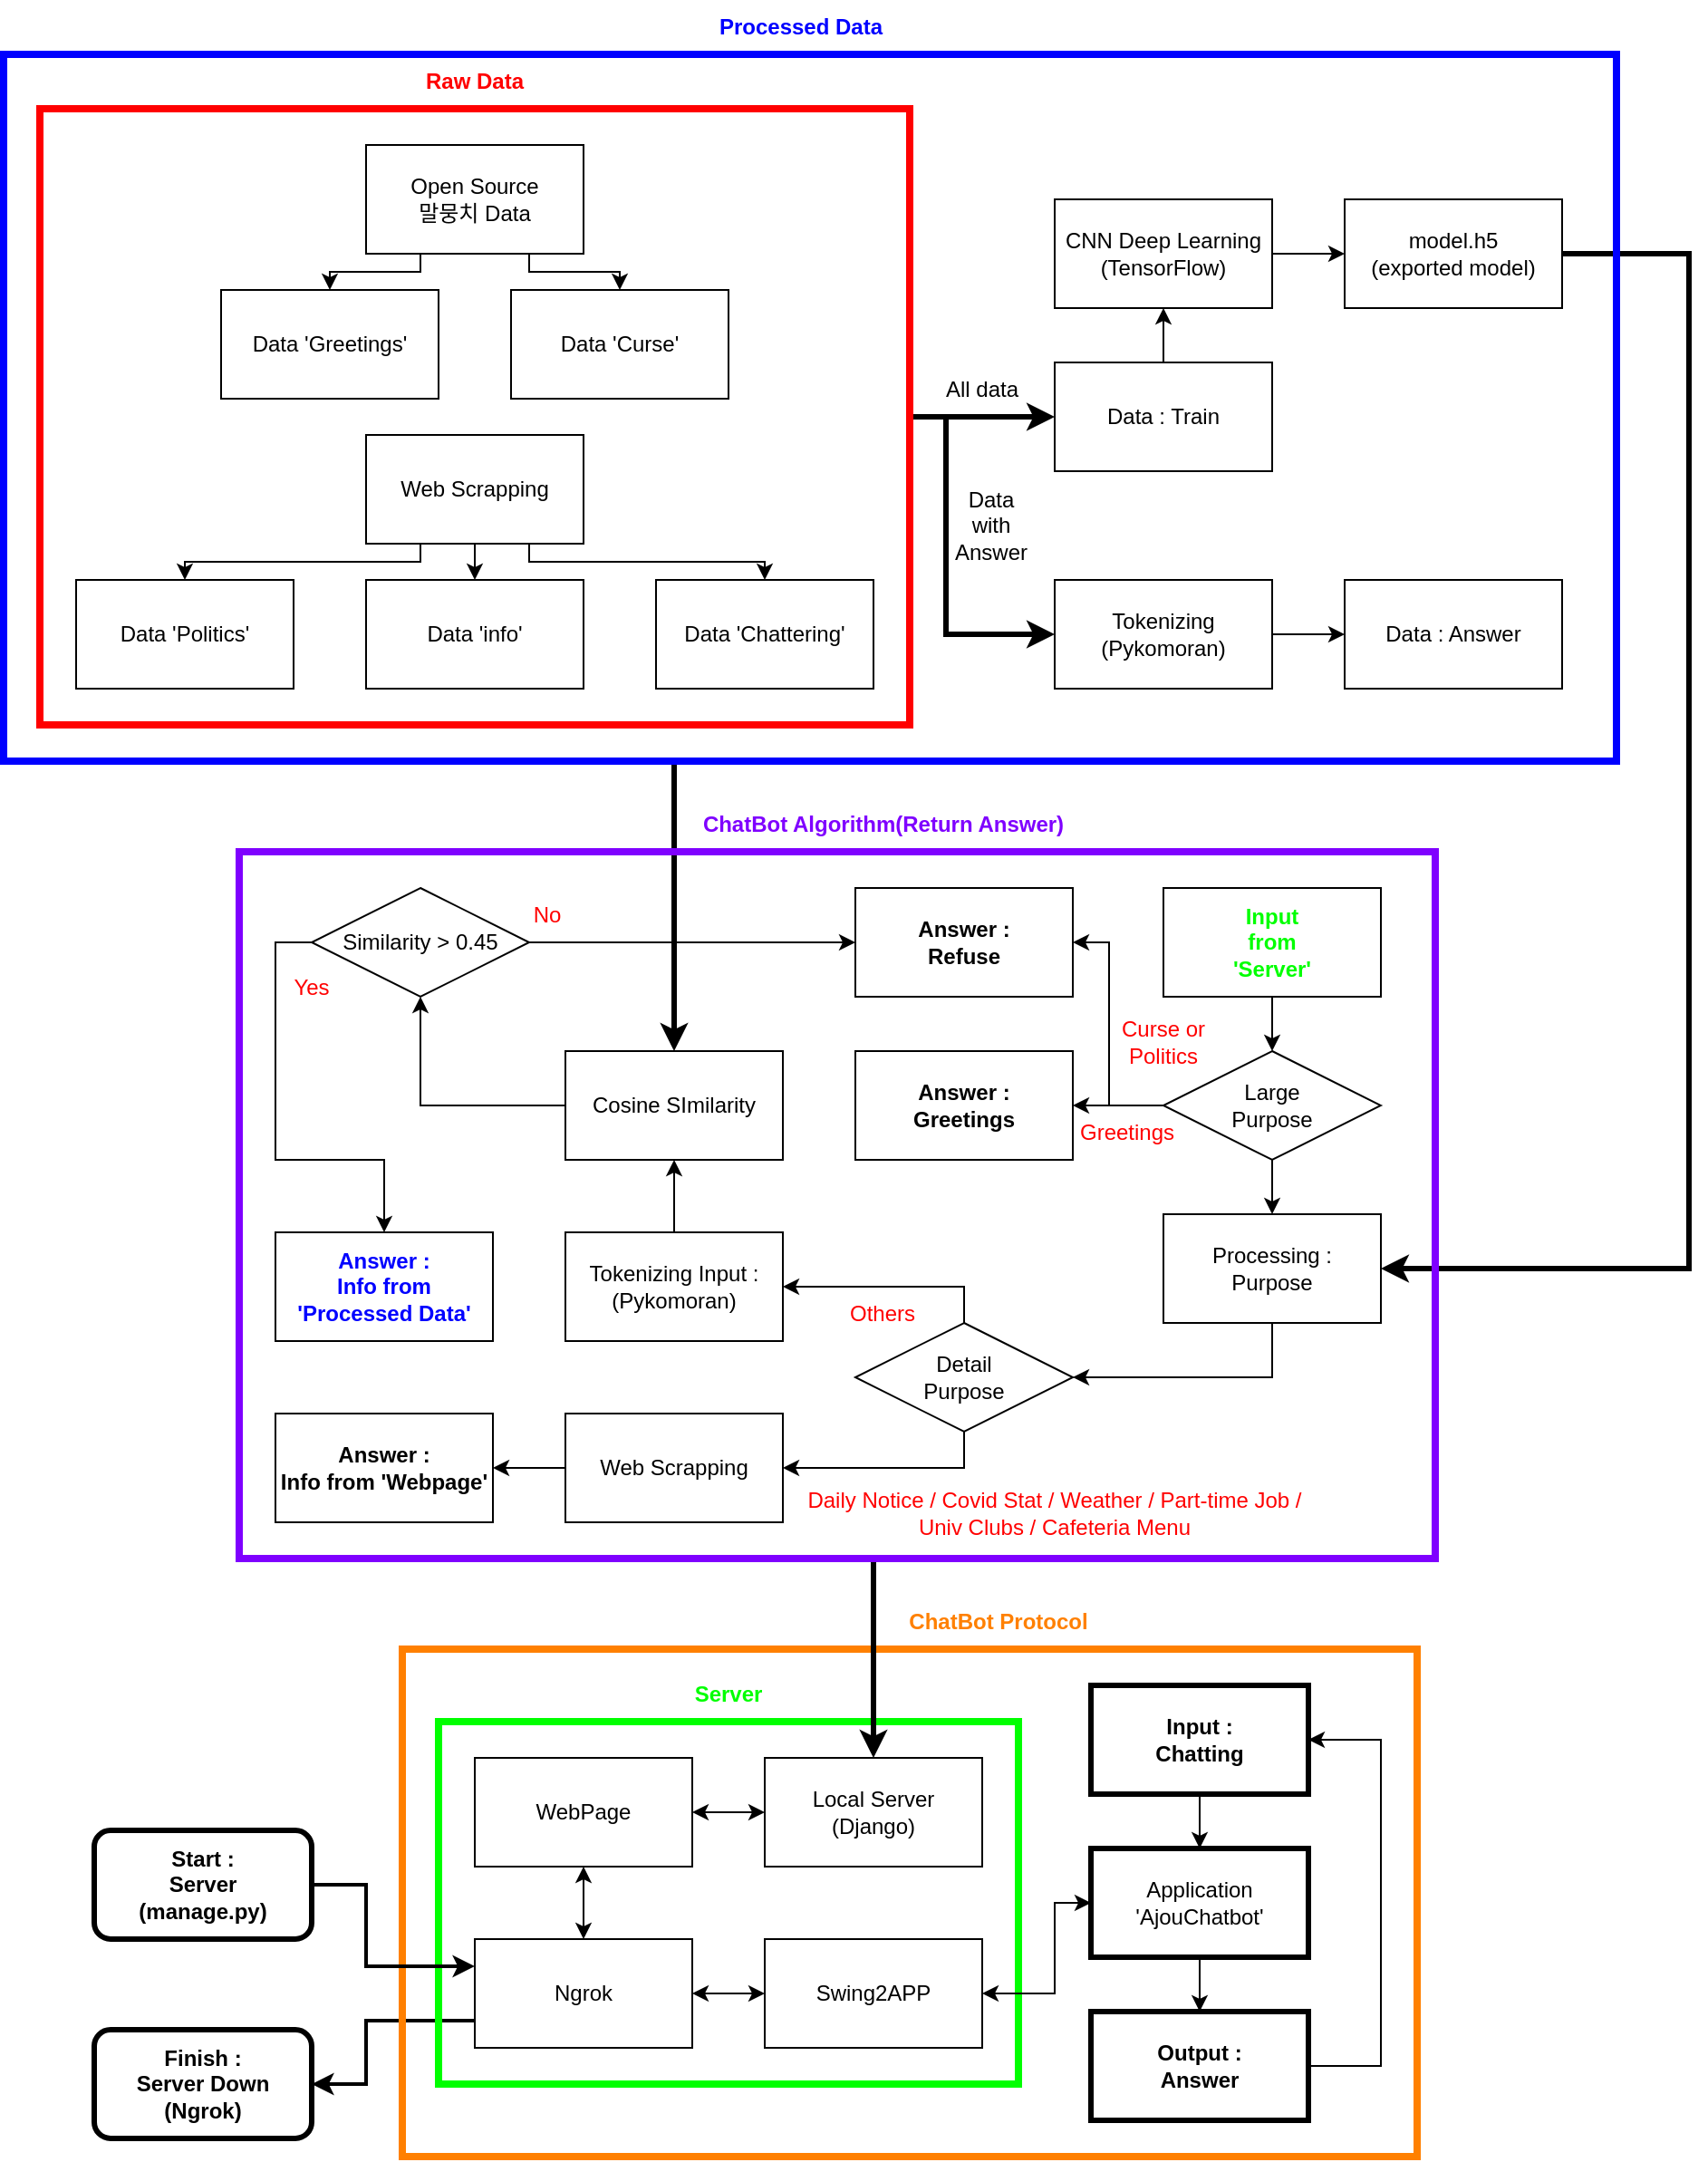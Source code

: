 <mxfile version="17.2.4" type="device"><diagram id="NiWFxKlyH5HA3v3GQp9u" name="Page-1"><mxGraphModel dx="1038" dy="547" grid="1" gridSize="10" guides="1" tooltips="1" connect="1" arrows="1" fold="1" page="1" pageScale="1" pageWidth="827" pageHeight="1169" math="0" shadow="0"><root><mxCell id="0"/><mxCell id="1" parent="0"/><mxCell id="hywdQopC1wd5--Lz7G30-36" style="edgeStyle=orthogonalEdgeStyle;rounded=0;orthogonalLoop=1;jettySize=auto;html=1;exitX=1;exitY=0.5;exitDx=0;exitDy=0;entryX=0;entryY=0.5;entryDx=0;entryDy=0;" edge="1" parent="1" source="hywdQopC1wd5--Lz7G30-11" target="hywdQopC1wd5--Lz7G30-35"><mxGeometry relative="1" as="geometry"/></mxCell><mxCell id="hywdQopC1wd5--Lz7G30-11" value="CNN Deep Learning&lt;br&gt;(TensorFlow)" style="rounded=0;whiteSpace=wrap;html=1;strokeColor=#000000;strokeWidth=1;fillColor=none;" vertex="1" parent="1"><mxGeometry x="600" y="120" width="120" height="60" as="geometry"/></mxCell><mxCell id="hywdQopC1wd5--Lz7G30-111" style="edgeStyle=orthogonalEdgeStyle;rounded=0;orthogonalLoop=1;jettySize=auto;html=1;exitX=0;exitY=0.5;exitDx=0;exitDy=0;entryX=0.5;entryY=1;entryDx=0;entryDy=0;fontColor=#000000;" edge="1" parent="1" source="hywdQopC1wd5--Lz7G30-13" target="hywdQopC1wd5--Lz7G30-110"><mxGeometry relative="1" as="geometry"/></mxCell><mxCell id="hywdQopC1wd5--Lz7G30-13" value="Cosine SImilarity" style="rounded=0;whiteSpace=wrap;html=1;strokeColor=#000000;strokeWidth=1;fillColor=none;" vertex="1" parent="1"><mxGeometry x="330" y="590" width="120" height="60" as="geometry"/></mxCell><mxCell id="hywdQopC1wd5--Lz7G30-21" style="edgeStyle=orthogonalEdgeStyle;rounded=0;orthogonalLoop=1;jettySize=auto;html=1;exitX=0.5;exitY=1;exitDx=0;exitDy=0;entryX=0.5;entryY=0;entryDx=0;entryDy=0;" edge="1" parent="1" source="hywdQopC1wd5--Lz7G30-14" target="hywdQopC1wd5--Lz7G30-18"><mxGeometry relative="1" as="geometry"/></mxCell><mxCell id="hywdQopC1wd5--Lz7G30-22" style="edgeStyle=orthogonalEdgeStyle;rounded=0;orthogonalLoop=1;jettySize=auto;html=1;exitX=0.25;exitY=1;exitDx=0;exitDy=0;entryX=0.5;entryY=0;entryDx=0;entryDy=0;" edge="1" parent="1" source="hywdQopC1wd5--Lz7G30-14" target="hywdQopC1wd5--Lz7G30-17"><mxGeometry relative="1" as="geometry"><Array as="points"><mxPoint x="250" y="320"/><mxPoint x="120" y="320"/></Array></mxGeometry></mxCell><mxCell id="hywdQopC1wd5--Lz7G30-23" style="edgeStyle=orthogonalEdgeStyle;rounded=0;orthogonalLoop=1;jettySize=auto;html=1;exitX=0.75;exitY=1;exitDx=0;exitDy=0;entryX=0.5;entryY=0;entryDx=0;entryDy=0;" edge="1" parent="1" source="hywdQopC1wd5--Lz7G30-14" target="hywdQopC1wd5--Lz7G30-19"><mxGeometry relative="1" as="geometry"><Array as="points"><mxPoint x="310" y="320"/><mxPoint x="440" y="320"/></Array></mxGeometry></mxCell><mxCell id="hywdQopC1wd5--Lz7G30-14" value="Web Scrapping" style="rounded=0;whiteSpace=wrap;html=1;strokeColor=#000000;strokeWidth=1;fillColor=none;" vertex="1" parent="1"><mxGeometry x="220" y="250" width="120" height="60" as="geometry"/></mxCell><mxCell id="hywdQopC1wd5--Lz7G30-15" value="Data 'Greetings'" style="rounded=0;whiteSpace=wrap;html=1;strokeColor=#000000;strokeWidth=1;fillColor=none;" vertex="1" parent="1"><mxGeometry x="140" y="170" width="120" height="60" as="geometry"/></mxCell><mxCell id="hywdQopC1wd5--Lz7G30-16" value="Data 'Curse'" style="rounded=0;whiteSpace=wrap;html=1;strokeColor=#000000;strokeWidth=1;fillColor=none;" vertex="1" parent="1"><mxGeometry x="300" y="170" width="120" height="60" as="geometry"/></mxCell><mxCell id="hywdQopC1wd5--Lz7G30-17" value="Data 'Politics'" style="rounded=0;whiteSpace=wrap;html=1;strokeColor=#000000;strokeWidth=1;fillColor=none;" vertex="1" parent="1"><mxGeometry x="60" y="330" width="120" height="60" as="geometry"/></mxCell><mxCell id="hywdQopC1wd5--Lz7G30-18" value="Data 'info'" style="rounded=0;whiteSpace=wrap;html=1;strokeColor=#000000;strokeWidth=1;fillColor=none;" vertex="1" parent="1"><mxGeometry x="220" y="330" width="120" height="60" as="geometry"/></mxCell><mxCell id="hywdQopC1wd5--Lz7G30-19" value="Data 'Chattering'" style="rounded=0;whiteSpace=wrap;html=1;strokeColor=#000000;strokeWidth=1;fillColor=none;" vertex="1" parent="1"><mxGeometry x="380" y="330" width="120" height="60" as="geometry"/></mxCell><mxCell id="hywdQopC1wd5--Lz7G30-25" style="edgeStyle=orthogonalEdgeStyle;rounded=0;orthogonalLoop=1;jettySize=auto;html=1;exitX=0.25;exitY=1;exitDx=0;exitDy=0;entryX=0.5;entryY=0;entryDx=0;entryDy=0;" edge="1" parent="1" source="hywdQopC1wd5--Lz7G30-24" target="hywdQopC1wd5--Lz7G30-15"><mxGeometry relative="1" as="geometry"><Array as="points"><mxPoint x="250" y="160"/><mxPoint x="200" y="160"/></Array></mxGeometry></mxCell><mxCell id="hywdQopC1wd5--Lz7G30-26" style="edgeStyle=orthogonalEdgeStyle;rounded=0;orthogonalLoop=1;jettySize=auto;html=1;exitX=0.75;exitY=1;exitDx=0;exitDy=0;entryX=0.5;entryY=0;entryDx=0;entryDy=0;" edge="1" parent="1" source="hywdQopC1wd5--Lz7G30-24" target="hywdQopC1wd5--Lz7G30-16"><mxGeometry relative="1" as="geometry"><Array as="points"><mxPoint x="310" y="160"/><mxPoint x="360" y="160"/></Array></mxGeometry></mxCell><mxCell id="hywdQopC1wd5--Lz7G30-24" value="Open Source&lt;br&gt;말뭉치 Data" style="rounded=0;whiteSpace=wrap;html=1;strokeColor=#000000;strokeWidth=1;fillColor=none;" vertex="1" parent="1"><mxGeometry x="220" y="90" width="120" height="60" as="geometry"/></mxCell><mxCell id="hywdQopC1wd5--Lz7G30-30" style="edgeStyle=orthogonalEdgeStyle;rounded=0;orthogonalLoop=1;jettySize=auto;html=1;exitX=1;exitY=0.5;exitDx=0;exitDy=0;entryX=0;entryY=0.5;entryDx=0;entryDy=0;strokeWidth=3;" edge="1" parent="1" source="hywdQopC1wd5--Lz7G30-27" target="hywdQopC1wd5--Lz7G30-28"><mxGeometry relative="1" as="geometry"/></mxCell><mxCell id="hywdQopC1wd5--Lz7G30-31" style="edgeStyle=orthogonalEdgeStyle;rounded=0;orthogonalLoop=1;jettySize=auto;html=1;exitX=1;exitY=0.5;exitDx=0;exitDy=0;entryX=0;entryY=0.5;entryDx=0;entryDy=0;strokeWidth=3;" edge="1" parent="1" source="hywdQopC1wd5--Lz7G30-27" target="hywdQopC1wd5--Lz7G30-29"><mxGeometry relative="1" as="geometry"><Array as="points"><mxPoint x="540" y="240"/><mxPoint x="540" y="360"/></Array></mxGeometry></mxCell><mxCell id="hywdQopC1wd5--Lz7G30-27" value="" style="rounded=0;whiteSpace=wrap;html=1;strokeColor=#FF0000;strokeWidth=4;fillColor=none;fontColor=#FF0000;" vertex="1" parent="1"><mxGeometry x="40" y="70" width="480" height="340" as="geometry"/></mxCell><mxCell id="hywdQopC1wd5--Lz7G30-54" style="edgeStyle=orthogonalEdgeStyle;rounded=0;orthogonalLoop=1;jettySize=auto;html=1;exitX=0.5;exitY=0;exitDx=0;exitDy=0;entryX=0.5;entryY=1;entryDx=0;entryDy=0;" edge="1" parent="1" source="hywdQopC1wd5--Lz7G30-28" target="hywdQopC1wd5--Lz7G30-11"><mxGeometry relative="1" as="geometry"/></mxCell><mxCell id="hywdQopC1wd5--Lz7G30-28" value="Data : Train" style="rounded=0;whiteSpace=wrap;html=1;strokeColor=#000000;strokeWidth=1;fillColor=none;" vertex="1" parent="1"><mxGeometry x="600" y="210" width="120" height="60" as="geometry"/></mxCell><mxCell id="hywdQopC1wd5--Lz7G30-33" style="edgeStyle=orthogonalEdgeStyle;rounded=0;orthogonalLoop=1;jettySize=auto;html=1;exitX=1;exitY=0.5;exitDx=0;exitDy=0;entryX=0;entryY=0.5;entryDx=0;entryDy=0;" edge="1" parent="1" source="hywdQopC1wd5--Lz7G30-29" target="hywdQopC1wd5--Lz7G30-32"><mxGeometry relative="1" as="geometry"/></mxCell><mxCell id="hywdQopC1wd5--Lz7G30-29" value="Tokenizing&lt;br&gt;(Pykomoran)" style="rounded=0;whiteSpace=wrap;html=1;strokeColor=#000000;strokeWidth=1;fillColor=none;" vertex="1" parent="1"><mxGeometry x="600" y="330" width="120" height="60" as="geometry"/></mxCell><mxCell id="hywdQopC1wd5--Lz7G30-32" value="Data : Answer" style="rounded=0;whiteSpace=wrap;html=1;strokeColor=#000000;strokeWidth=1;fillColor=none;" vertex="1" parent="1"><mxGeometry x="760" y="330" width="120" height="60" as="geometry"/></mxCell><mxCell id="hywdQopC1wd5--Lz7G30-75" style="edgeStyle=orthogonalEdgeStyle;rounded=0;orthogonalLoop=1;jettySize=auto;html=1;fontColor=#000000;entryX=1;entryY=0.5;entryDx=0;entryDy=0;strokeWidth=3;exitX=1;exitY=0.5;exitDx=0;exitDy=0;" edge="1" parent="1" source="hywdQopC1wd5--Lz7G30-35" target="hywdQopC1wd5--Lz7G30-50"><mxGeometry relative="1" as="geometry"><mxPoint x="960" y="210" as="sourcePoint"/><mxPoint x="920" y="680" as="targetPoint"/><Array as="points"><mxPoint x="950" y="150"/><mxPoint x="950" y="710"/></Array></mxGeometry></mxCell><mxCell id="hywdQopC1wd5--Lz7G30-35" value="model.h5&lt;br&gt;(exported model)" style="rounded=0;whiteSpace=wrap;html=1;strokeColor=#000000;strokeWidth=1;fillColor=none;" vertex="1" parent="1"><mxGeometry x="760" y="120" width="120" height="60" as="geometry"/></mxCell><mxCell id="hywdQopC1wd5--Lz7G30-59" style="edgeStyle=orthogonalEdgeStyle;rounded=0;orthogonalLoop=1;jettySize=auto;html=1;exitX=0.5;exitY=1;exitDx=0;exitDy=0;entryX=0.5;entryY=0;entryDx=0;entryDy=0;" edge="1" parent="1" source="hywdQopC1wd5--Lz7G30-37" target="hywdQopC1wd5--Lz7G30-46"><mxGeometry relative="1" as="geometry"/></mxCell><mxCell id="hywdQopC1wd5--Lz7G30-37" value="Input :&lt;br&gt;Chatting" style="rounded=0;whiteSpace=wrap;html=1;strokeColor=#000000;strokeWidth=3;fillColor=none;fontStyle=1" vertex="1" parent="1"><mxGeometry x="620" y="940" width="120" height="60" as="geometry"/></mxCell><mxCell id="hywdQopC1wd5--Lz7G30-38" value="Swing2APP" style="rounded=0;whiteSpace=wrap;html=1;strokeColor=#000000;strokeWidth=1;fillColor=none;" vertex="1" parent="1"><mxGeometry x="440" y="1080" width="120" height="60" as="geometry"/></mxCell><mxCell id="hywdQopC1wd5--Lz7G30-133" style="edgeStyle=orthogonalEdgeStyle;rounded=0;orthogonalLoop=1;jettySize=auto;html=1;exitX=0;exitY=0.75;exitDx=0;exitDy=0;entryX=1;entryY=0.5;entryDx=0;entryDy=0;fontColor=#000000;strokeWidth=2;" edge="1" parent="1" source="hywdQopC1wd5--Lz7G30-39" target="hywdQopC1wd5--Lz7G30-128"><mxGeometry relative="1" as="geometry"><Array as="points"><mxPoint x="220" y="1125"/><mxPoint x="220" y="1160"/></Array></mxGeometry></mxCell><mxCell id="hywdQopC1wd5--Lz7G30-39" value="Ngrok" style="rounded=0;whiteSpace=wrap;html=1;strokeColor=#000000;strokeWidth=1;fillColor=none;" vertex="1" parent="1"><mxGeometry x="280" y="1080" width="120" height="60" as="geometry"/></mxCell><mxCell id="hywdQopC1wd5--Lz7G30-40" value="WebPage" style="rounded=0;whiteSpace=wrap;html=1;strokeColor=#000000;strokeWidth=1;fillColor=none;" vertex="1" parent="1"><mxGeometry x="280" y="980" width="120" height="60" as="geometry"/></mxCell><mxCell id="hywdQopC1wd5--Lz7G30-41" value="" style="endArrow=classic;startArrow=classic;html=1;rounded=0;exitX=0.5;exitY=0;exitDx=0;exitDy=0;entryX=0.5;entryY=1;entryDx=0;entryDy=0;" edge="1" parent="1" source="hywdQopC1wd5--Lz7G30-39" target="hywdQopC1wd5--Lz7G30-40"><mxGeometry width="50" height="50" relative="1" as="geometry"><mxPoint x="510" y="1100" as="sourcePoint"/><mxPoint x="560" y="1050" as="targetPoint"/></mxGeometry></mxCell><mxCell id="hywdQopC1wd5--Lz7G30-42" value="Local Server&lt;br&gt;(Django)" style="rounded=0;whiteSpace=wrap;html=1;strokeColor=#000000;strokeWidth=1;fillColor=none;" vertex="1" parent="1"><mxGeometry x="440" y="980" width="120" height="60" as="geometry"/></mxCell><mxCell id="hywdQopC1wd5--Lz7G30-43" value="" style="endArrow=classic;startArrow=classic;html=1;rounded=0;exitX=1;exitY=0.5;exitDx=0;exitDy=0;entryX=0;entryY=0.5;entryDx=0;entryDy=0;" edge="1" parent="1" source="hywdQopC1wd5--Lz7G30-40" target="hywdQopC1wd5--Lz7G30-42"><mxGeometry width="50" height="50" relative="1" as="geometry"><mxPoint x="350" y="1075" as="sourcePoint"/><mxPoint x="350" y="1050" as="targetPoint"/></mxGeometry></mxCell><mxCell id="hywdQopC1wd5--Lz7G30-44" value="" style="endArrow=classic;startArrow=classic;html=1;rounded=0;entryX=1;entryY=0.5;entryDx=0;entryDy=0;" edge="1" parent="1" target="hywdQopC1wd5--Lz7G30-39"><mxGeometry width="50" height="50" relative="1" as="geometry"><mxPoint x="440" y="1110" as="sourcePoint"/><mxPoint x="350" y="1050" as="targetPoint"/></mxGeometry></mxCell><mxCell id="hywdQopC1wd5--Lz7G30-45" value="" style="rounded=0;whiteSpace=wrap;html=1;strokeColor=#00FF00;strokeWidth=4;fillColor=none;" vertex="1" parent="1"><mxGeometry x="260" y="960" width="320" height="200" as="geometry"/></mxCell><mxCell id="hywdQopC1wd5--Lz7G30-61" style="edgeStyle=orthogonalEdgeStyle;rounded=0;orthogonalLoop=1;jettySize=auto;html=1;exitX=0.5;exitY=1;exitDx=0;exitDy=0;entryX=0.5;entryY=0;entryDx=0;entryDy=0;" edge="1" parent="1" source="hywdQopC1wd5--Lz7G30-46" target="hywdQopC1wd5--Lz7G30-60"><mxGeometry relative="1" as="geometry"/></mxCell><mxCell id="hywdQopC1wd5--Lz7G30-46" value="Application&lt;br&gt;'AjouChatbot'" style="rounded=0;whiteSpace=wrap;html=1;strokeColor=#000000;strokeWidth=3;fillColor=none;" vertex="1" parent="1"><mxGeometry x="620" y="1030" width="120" height="60" as="geometry"/></mxCell><mxCell id="hywdQopC1wd5--Lz7G30-48" value="" style="endArrow=classic;startArrow=classic;html=1;rounded=0;entryX=0;entryY=0.5;entryDx=0;entryDy=0;exitX=1;exitY=0.5;exitDx=0;exitDy=0;" edge="1" parent="1" source="hywdQopC1wd5--Lz7G30-38" target="hywdQopC1wd5--Lz7G30-46"><mxGeometry width="50" height="50" relative="1" as="geometry"><mxPoint x="630" y="1120" as="sourcePoint"/><mxPoint x="580" y="1040" as="targetPoint"/><Array as="points"><mxPoint x="600" y="1110"/><mxPoint x="600" y="1090"/><mxPoint x="600" y="1060"/></Array></mxGeometry></mxCell><mxCell id="hywdQopC1wd5--Lz7G30-49" value="Answer :&lt;br&gt;Greetings" style="rounded=0;whiteSpace=wrap;html=1;strokeColor=#000000;strokeWidth=1;fillColor=none;fontStyle=1;fontColor=default;" vertex="1" parent="1"><mxGeometry x="490" y="590" width="120" height="60" as="geometry"/></mxCell><mxCell id="hywdQopC1wd5--Lz7G30-114" style="edgeStyle=orthogonalEdgeStyle;rounded=0;orthogonalLoop=1;jettySize=auto;html=1;exitX=0.5;exitY=1;exitDx=0;exitDy=0;entryX=1;entryY=0.5;entryDx=0;entryDy=0;fontColor=#000000;" edge="1" parent="1" source="hywdQopC1wd5--Lz7G30-50" target="hywdQopC1wd5--Lz7G30-53"><mxGeometry relative="1" as="geometry"/></mxCell><mxCell id="hywdQopC1wd5--Lz7G30-50" value="Processing :&lt;br&gt;Purpose" style="rounded=0;whiteSpace=wrap;html=1;strokeColor=#000000;strokeWidth=1;fillColor=none;" vertex="1" parent="1"><mxGeometry x="660" y="680" width="120" height="60" as="geometry"/></mxCell><mxCell id="hywdQopC1wd5--Lz7G30-115" style="edgeStyle=orthogonalEdgeStyle;rounded=0;orthogonalLoop=1;jettySize=auto;html=1;exitX=0.5;exitY=0;exitDx=0;exitDy=0;entryX=1;entryY=0.5;entryDx=0;entryDy=0;fontColor=#000000;" edge="1" parent="1" source="hywdQopC1wd5--Lz7G30-53" target="hywdQopC1wd5--Lz7G30-103"><mxGeometry relative="1" as="geometry"><Array as="points"><mxPoint x="550" y="720"/></Array></mxGeometry></mxCell><mxCell id="hywdQopC1wd5--Lz7G30-116" style="edgeStyle=orthogonalEdgeStyle;rounded=0;orthogonalLoop=1;jettySize=auto;html=1;exitX=0.5;exitY=1;exitDx=0;exitDy=0;entryX=1;entryY=0.5;entryDx=0;entryDy=0;fontColor=#000000;" edge="1" parent="1" source="hywdQopC1wd5--Lz7G30-53" target="hywdQopC1wd5--Lz7G30-102"><mxGeometry relative="1" as="geometry"><Array as="points"><mxPoint x="550" y="820"/></Array></mxGeometry></mxCell><mxCell id="hywdQopC1wd5--Lz7G30-53" value="Detail&lt;br&gt;Purpose" style="rhombus;whiteSpace=wrap;html=1;strokeColor=#000000;strokeWidth=1;fillColor=none;" vertex="1" parent="1"><mxGeometry x="490" y="740" width="120" height="60" as="geometry"/></mxCell><mxCell id="hywdQopC1wd5--Lz7G30-62" style="edgeStyle=orthogonalEdgeStyle;rounded=0;orthogonalLoop=1;jettySize=auto;html=1;exitX=1;exitY=0.5;exitDx=0;exitDy=0;entryX=1;entryY=0.5;entryDx=0;entryDy=0;" edge="1" parent="1" source="hywdQopC1wd5--Lz7G30-60" target="hywdQopC1wd5--Lz7G30-37"><mxGeometry relative="1" as="geometry"><Array as="points"><mxPoint x="780" y="1150"/><mxPoint x="780" y="970"/></Array></mxGeometry></mxCell><mxCell id="hywdQopC1wd5--Lz7G30-60" value="Output :&lt;br&gt;Answer" style="rounded=0;whiteSpace=wrap;html=1;strokeColor=#000000;strokeWidth=3;fillColor=none;fontStyle=1" vertex="1" parent="1"><mxGeometry x="620" y="1120" width="120" height="60" as="geometry"/></mxCell><mxCell id="hywdQopC1wd5--Lz7G30-64" value="All data" style="text;html=1;strokeColor=none;fillColor=none;align=center;verticalAlign=middle;whiteSpace=wrap;rounded=0;" vertex="1" parent="1"><mxGeometry x="530" y="210" width="60" height="30" as="geometry"/></mxCell><mxCell id="hywdQopC1wd5--Lz7G30-66" value="Data&lt;br&gt;with&lt;br&gt;Answer" style="text;html=1;strokeColor=none;fillColor=none;align=center;verticalAlign=middle;whiteSpace=wrap;rounded=0;" vertex="1" parent="1"><mxGeometry x="535" y="265" width="60" height="70" as="geometry"/></mxCell><mxCell id="hywdQopC1wd5--Lz7G30-67" value="Raw Data" style="text;html=1;strokeColor=none;fillColor=none;align=center;verticalAlign=middle;whiteSpace=wrap;rounded=0;fontColor=#FF0000;fontStyle=1" vertex="1" parent="1"><mxGeometry x="250" y="40" width="60" height="30" as="geometry"/></mxCell><mxCell id="hywdQopC1wd5--Lz7G30-122" style="edgeStyle=orthogonalEdgeStyle;rounded=0;orthogonalLoop=1;jettySize=auto;html=1;exitX=0.5;exitY=1;exitDx=0;exitDy=0;entryX=0.5;entryY=0;entryDx=0;entryDy=0;fontColor=#FF0000;strokeWidth=3;" edge="1" parent="1" source="hywdQopC1wd5--Lz7G30-68" target="hywdQopC1wd5--Lz7G30-13"><mxGeometry relative="1" as="geometry"><Array as="points"><mxPoint x="390" y="430"/></Array></mxGeometry></mxCell><mxCell id="hywdQopC1wd5--Lz7G30-68" value="" style="rounded=0;whiteSpace=wrap;html=1;strokeColor=#0000FF;strokeWidth=4;fillColor=none;" vertex="1" parent="1"><mxGeometry x="20" y="40" width="890" height="390" as="geometry"/></mxCell><mxCell id="hywdQopC1wd5--Lz7G30-69" value="Processed Data" style="text;html=1;align=center;verticalAlign=middle;whiteSpace=wrap;rounded=0;fontStyle=1;fontColor=#0000FF;" vertex="1" parent="1"><mxGeometry x="405" y="10" width="110" height="30" as="geometry"/></mxCell><mxCell id="hywdQopC1wd5--Lz7G30-70" value="" style="rounded=0;whiteSpace=wrap;html=1;fontColor=#00FF00;strokeColor=#FF8000;strokeWidth=4;fillColor=none;" vertex="1" parent="1"><mxGeometry x="240" y="920" width="560" height="280" as="geometry"/></mxCell><mxCell id="hywdQopC1wd5--Lz7G30-71" value="ChatBot Protocol" style="text;html=1;strokeColor=none;fillColor=none;align=center;verticalAlign=middle;whiteSpace=wrap;rounded=0;fontColor=#FF8000;fontStyle=1" vertex="1" parent="1"><mxGeometry x="504" y="890" width="130" height="30" as="geometry"/></mxCell><mxCell id="hywdQopC1wd5--Lz7G30-72" value="&lt;b&gt;Server&lt;/b&gt;" style="text;html=1;strokeColor=none;fillColor=none;align=center;verticalAlign=middle;whiteSpace=wrap;rounded=0;fontColor=#00FF00;" vertex="1" parent="1"><mxGeometry x="390" y="930" width="60" height="30" as="geometry"/></mxCell><mxCell id="hywdQopC1wd5--Lz7G30-96" style="edgeStyle=orthogonalEdgeStyle;rounded=0;orthogonalLoop=1;jettySize=auto;html=1;exitX=0.5;exitY=1;exitDx=0;exitDy=0;entryX=0.5;entryY=0;entryDx=0;entryDy=0;fontColor=#000000;" edge="1" parent="1" source="hywdQopC1wd5--Lz7G30-73" target="hywdQopC1wd5--Lz7G30-95"><mxGeometry relative="1" as="geometry"/></mxCell><mxCell id="hywdQopC1wd5--Lz7G30-73" value="Input&lt;br&gt;from&lt;br&gt;'Server'" style="rounded=0;whiteSpace=wrap;html=1;fontColor=#00FF00;strokeColor=#000000;strokeWidth=1;fillColor=none;fontStyle=1" vertex="1" parent="1"><mxGeometry x="660" y="500" width="120" height="60" as="geometry"/></mxCell><mxCell id="hywdQopC1wd5--Lz7G30-78" value="Answer :&lt;br&gt;Refuse" style="rounded=0;whiteSpace=wrap;html=1;strokeColor=#000000;strokeWidth=1;fillColor=none;fontStyle=1;fontColor=#000000;" vertex="1" parent="1"><mxGeometry x="490" y="500" width="120" height="60" as="geometry"/></mxCell><mxCell id="hywdQopC1wd5--Lz7G30-83" value="Answer :&lt;br&gt;Info from&lt;br&gt;'Processed Data'" style="rounded=0;whiteSpace=wrap;html=1;strokeColor=#000000;strokeWidth=1;fillColor=none;fontColor=#0000FF;fontStyle=1" vertex="1" parent="1"><mxGeometry x="170" y="690" width="120" height="60" as="geometry"/></mxCell><mxCell id="hywdQopC1wd5--Lz7G30-84" value="Answer :&lt;br&gt;Info from 'Webpage'" style="rounded=0;whiteSpace=wrap;html=1;strokeColor=#000000;strokeWidth=1;fillColor=none;fontStyle=1" vertex="1" parent="1"><mxGeometry x="170" y="790" width="120" height="60" as="geometry"/></mxCell><mxCell id="hywdQopC1wd5--Lz7G30-97" style="edgeStyle=orthogonalEdgeStyle;rounded=0;orthogonalLoop=1;jettySize=auto;html=1;exitX=0.5;exitY=1;exitDx=0;exitDy=0;entryX=0.5;entryY=0;entryDx=0;entryDy=0;fontColor=#000000;" edge="1" parent="1" source="hywdQopC1wd5--Lz7G30-95" target="hywdQopC1wd5--Lz7G30-50"><mxGeometry relative="1" as="geometry"/></mxCell><mxCell id="hywdQopC1wd5--Lz7G30-98" style="edgeStyle=orthogonalEdgeStyle;rounded=0;orthogonalLoop=1;jettySize=auto;html=1;exitX=0;exitY=0.5;exitDx=0;exitDy=0;entryX=1;entryY=0.5;entryDx=0;entryDy=0;fontColor=#000000;" edge="1" parent="1" source="hywdQopC1wd5--Lz7G30-95" target="hywdQopC1wd5--Lz7G30-78"><mxGeometry relative="1" as="geometry"><Array as="points"><mxPoint x="630" y="620"/><mxPoint x="630" y="530"/></Array></mxGeometry></mxCell><mxCell id="hywdQopC1wd5--Lz7G30-101" style="edgeStyle=orthogonalEdgeStyle;rounded=0;orthogonalLoop=1;jettySize=auto;html=1;exitX=0;exitY=0.5;exitDx=0;exitDy=0;entryX=1;entryY=0.5;entryDx=0;entryDy=0;fontColor=#000000;" edge="1" parent="1" source="hywdQopC1wd5--Lz7G30-95" target="hywdQopC1wd5--Lz7G30-49"><mxGeometry relative="1" as="geometry"/></mxCell><mxCell id="hywdQopC1wd5--Lz7G30-95" value="Large&lt;br&gt;Purpose" style="rhombus;whiteSpace=wrap;html=1;strokeColor=#000000;strokeWidth=1;fillColor=none;" vertex="1" parent="1"><mxGeometry x="660" y="590" width="120" height="60" as="geometry"/></mxCell><mxCell id="hywdQopC1wd5--Lz7G30-117" style="edgeStyle=orthogonalEdgeStyle;rounded=0;orthogonalLoop=1;jettySize=auto;html=1;exitX=0;exitY=0.5;exitDx=0;exitDy=0;entryX=1;entryY=0.5;entryDx=0;entryDy=0;fontColor=#000000;" edge="1" parent="1" source="hywdQopC1wd5--Lz7G30-102" target="hywdQopC1wd5--Lz7G30-84"><mxGeometry relative="1" as="geometry"/></mxCell><mxCell id="hywdQopC1wd5--Lz7G30-102" value="Web Scrapping" style="rounded=0;whiteSpace=wrap;html=1;fontColor=#000000;strokeColor=#000000;strokeWidth=1;fillColor=none;" vertex="1" parent="1"><mxGeometry x="330" y="790" width="120" height="60" as="geometry"/></mxCell><mxCell id="hywdQopC1wd5--Lz7G30-106" style="edgeStyle=orthogonalEdgeStyle;rounded=0;orthogonalLoop=1;jettySize=auto;html=1;exitX=0.5;exitY=0;exitDx=0;exitDy=0;entryX=0.5;entryY=1;entryDx=0;entryDy=0;fontColor=#000000;" edge="1" parent="1" source="hywdQopC1wd5--Lz7G30-103" target="hywdQopC1wd5--Lz7G30-13"><mxGeometry relative="1" as="geometry"/></mxCell><mxCell id="hywdQopC1wd5--Lz7G30-103" value="Tokenizing Input :&lt;br&gt;(Pykomoran)" style="rounded=0;whiteSpace=wrap;html=1;fontColor=#000000;strokeColor=#000000;strokeWidth=1;fillColor=none;" vertex="1" parent="1"><mxGeometry x="330" y="690" width="120" height="60" as="geometry"/></mxCell><mxCell id="hywdQopC1wd5--Lz7G30-112" style="edgeStyle=orthogonalEdgeStyle;rounded=0;orthogonalLoop=1;jettySize=auto;html=1;exitX=1;exitY=0.5;exitDx=0;exitDy=0;entryX=0;entryY=0.5;entryDx=0;entryDy=0;fontColor=#000000;" edge="1" parent="1" source="hywdQopC1wd5--Lz7G30-110" target="hywdQopC1wd5--Lz7G30-78"><mxGeometry relative="1" as="geometry"><Array as="points"><mxPoint x="400" y="530"/><mxPoint x="400" y="530"/></Array></mxGeometry></mxCell><mxCell id="hywdQopC1wd5--Lz7G30-113" style="edgeStyle=orthogonalEdgeStyle;rounded=0;orthogonalLoop=1;jettySize=auto;html=1;exitX=0;exitY=0.5;exitDx=0;exitDy=0;entryX=0.5;entryY=0;entryDx=0;entryDy=0;fontColor=#000000;" edge="1" parent="1" source="hywdQopC1wd5--Lz7G30-110" target="hywdQopC1wd5--Lz7G30-83"><mxGeometry relative="1" as="geometry"><Array as="points"><mxPoint x="170" y="530"/><mxPoint x="170" y="650"/><mxPoint x="230" y="650"/></Array></mxGeometry></mxCell><mxCell id="hywdQopC1wd5--Lz7G30-110" value="Similarity &amp;gt; 0.45" style="rhombus;whiteSpace=wrap;html=1;strokeColor=#000000;strokeWidth=1;fillColor=none;" vertex="1" parent="1"><mxGeometry x="190" y="500" width="120" height="60" as="geometry"/></mxCell><mxCell id="hywdQopC1wd5--Lz7G30-118" value="Greetings" style="text;html=1;strokeColor=none;fillColor=none;align=center;verticalAlign=middle;whiteSpace=wrap;rounded=0;fontColor=#FF0000;" vertex="1" parent="1"><mxGeometry x="610" y="620" width="60" height="30" as="geometry"/></mxCell><mxCell id="hywdQopC1wd5--Lz7G30-119" value="Curse or&lt;br&gt;Politics" style="text;html=1;strokeColor=none;fillColor=none;align=center;verticalAlign=middle;whiteSpace=wrap;rounded=0;fontColor=#FF0000;" vertex="1" parent="1"><mxGeometry x="630" y="570" width="60" height="30" as="geometry"/></mxCell><mxCell id="hywdQopC1wd5--Lz7G30-120" value="Others" style="text;html=1;strokeColor=none;fillColor=none;align=center;verticalAlign=middle;whiteSpace=wrap;rounded=0;fontColor=#FF0000;" vertex="1" parent="1"><mxGeometry x="460" y="720" width="90" height="30" as="geometry"/></mxCell><mxCell id="hywdQopC1wd5--Lz7G30-121" value="Daily Notice / Covid Stat / Weather / Part-time Job /&lt;br&gt;Univ Clubs / Cafeteria Menu" style="text;html=1;strokeColor=none;fillColor=none;align=center;verticalAlign=middle;whiteSpace=wrap;rounded=0;fontColor=#FF0000;" vertex="1" parent="1"><mxGeometry x="460" y="830" width="280" height="30" as="geometry"/></mxCell><mxCell id="hywdQopC1wd5--Lz7G30-125" style="edgeStyle=orthogonalEdgeStyle;rounded=0;orthogonalLoop=1;jettySize=auto;html=1;exitX=0.5;exitY=1;exitDx=0;exitDy=0;entryX=0.5;entryY=0;entryDx=0;entryDy=0;fontColor=#7F00FF;strokeWidth=3;" edge="1" parent="1" source="hywdQopC1wd5--Lz7G30-123" target="hywdQopC1wd5--Lz7G30-42"><mxGeometry relative="1" as="geometry"><Array as="points"><mxPoint x="500" y="870"/></Array></mxGeometry></mxCell><mxCell id="hywdQopC1wd5--Lz7G30-123" value="" style="rounded=0;whiteSpace=wrap;html=1;fontColor=#FF0000;strokeColor=#7F00FF;strokeWidth=4;fillColor=none;" vertex="1" parent="1"><mxGeometry x="150" y="480" width="660" height="390" as="geometry"/></mxCell><mxCell id="hywdQopC1wd5--Lz7G30-124" value="ChatBot Algorithm(Return Answer)" style="text;html=1;strokeColor=none;fillColor=none;align=center;verticalAlign=middle;whiteSpace=wrap;rounded=0;fontColor=#7F00FF;fontStyle=1" vertex="1" parent="1"><mxGeometry x="398.75" y="450" width="212.5" height="30" as="geometry"/></mxCell><mxCell id="hywdQopC1wd5--Lz7G30-132" style="edgeStyle=orthogonalEdgeStyle;rounded=0;orthogonalLoop=1;jettySize=auto;html=1;exitX=1;exitY=0.5;exitDx=0;exitDy=0;entryX=0;entryY=0.25;entryDx=0;entryDy=0;fontColor=#000000;strokeWidth=2;" edge="1" parent="1" source="hywdQopC1wd5--Lz7G30-127" target="hywdQopC1wd5--Lz7G30-39"><mxGeometry relative="1" as="geometry"><Array as="points"><mxPoint x="220" y="1050"/><mxPoint x="220" y="1095"/></Array></mxGeometry></mxCell><mxCell id="hywdQopC1wd5--Lz7G30-127" value="Start :&lt;br&gt;Server&lt;br&gt;(manage.py)" style="rounded=1;whiteSpace=wrap;html=1;fontColor=#000000;strokeColor=#000000;strokeWidth=3;fillColor=none;fontStyle=1" vertex="1" parent="1"><mxGeometry x="70" y="1020" width="120" height="60" as="geometry"/></mxCell><mxCell id="hywdQopC1wd5--Lz7G30-128" value="Finish :&lt;br&gt;Server Down&lt;br&gt;(Ngrok)" style="rounded=1;whiteSpace=wrap;html=1;fontColor=#000000;strokeColor=#000000;strokeWidth=3;fillColor=none;fontStyle=1" vertex="1" parent="1"><mxGeometry x="70" y="1130" width="120" height="60" as="geometry"/></mxCell><mxCell id="hywdQopC1wd5--Lz7G30-135" value="Yes" style="text;html=1;strokeColor=none;fillColor=none;align=center;verticalAlign=middle;whiteSpace=wrap;rounded=0;fontColor=#FF0000;" vertex="1" parent="1"><mxGeometry x="160" y="540" width="60" height="30" as="geometry"/></mxCell><mxCell id="hywdQopC1wd5--Lz7G30-136" value="No" style="text;html=1;strokeColor=none;fillColor=none;align=center;verticalAlign=middle;whiteSpace=wrap;rounded=0;fontColor=#FF0000;" vertex="1" parent="1"><mxGeometry x="290" y="500" width="60" height="30" as="geometry"/></mxCell></root></mxGraphModel></diagram></mxfile>